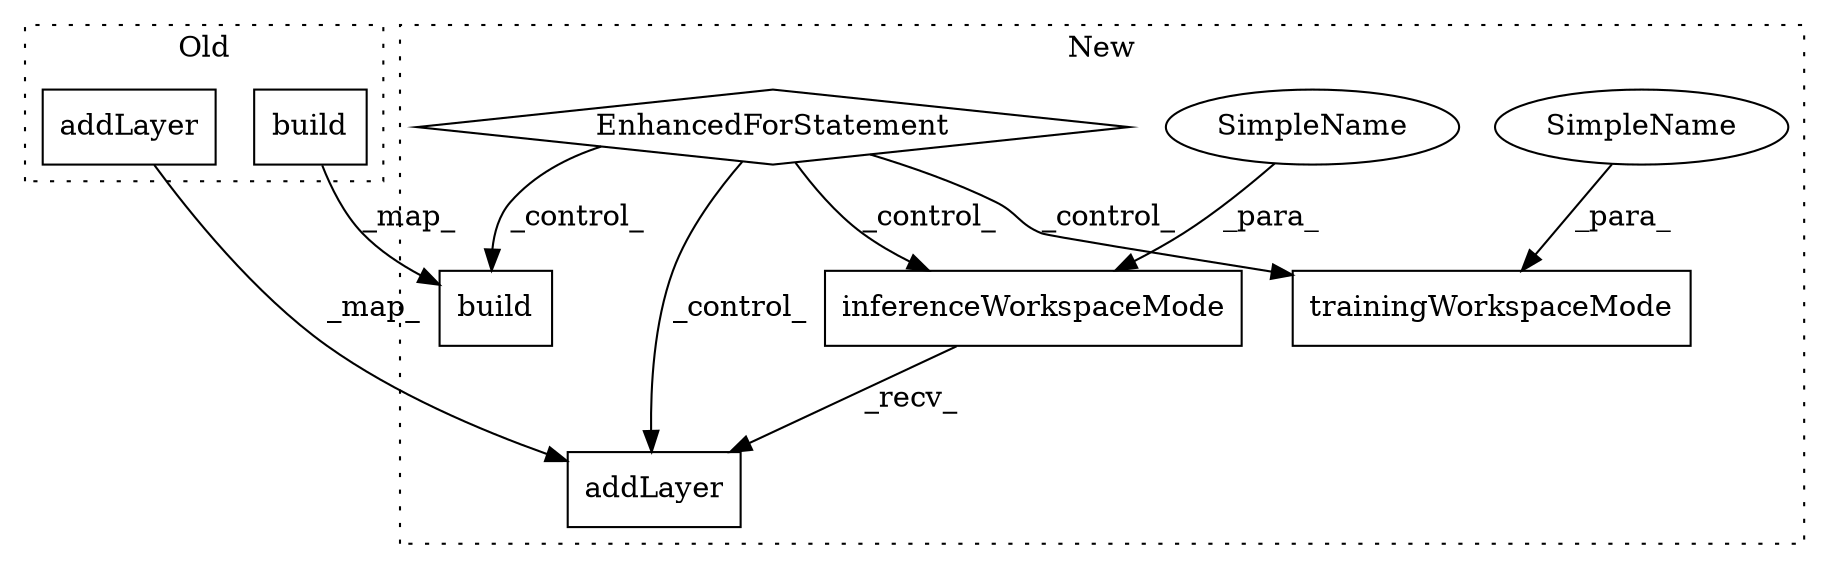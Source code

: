 digraph G {
subgraph cluster0 {
1 [label="addLayer" a="32" s="2773,2823" l="9,1" shape="box"];
7 [label="build" a="32" s="3001" l="7" shape="box"];
label = "Old";
style="dotted";
}
subgraph cluster1 {
2 [label="addLayer" a="32" s="3108,3158" l="9,1" shape="box"];
3 [label="EnhancedForStatement" a="70" s="2441,2527" l="4,2" shape="diamond"];
4 [label="trainingWorkspaceMode" a="32" s="3589,3614" l="22,1" shape="box"];
5 [label="inferenceWorkspaceMode" a="32" s="2790,2816" l="23,1" shape="box"];
6 [label="build" a="32" s="4244" l="7" shape="box"];
8 [label="SimpleName" a="42" s="2813" l="3" shape="ellipse"];
9 [label="SimpleName" a="42" s="3611" l="3" shape="ellipse"];
label = "New";
style="dotted";
}
1 -> 2 [label="_map_"];
3 -> 2 [label="_control_"];
3 -> 5 [label="_control_"];
3 -> 6 [label="_control_"];
3 -> 4 [label="_control_"];
5 -> 2 [label="_recv_"];
7 -> 6 [label="_map_"];
8 -> 5 [label="_para_"];
9 -> 4 [label="_para_"];
}